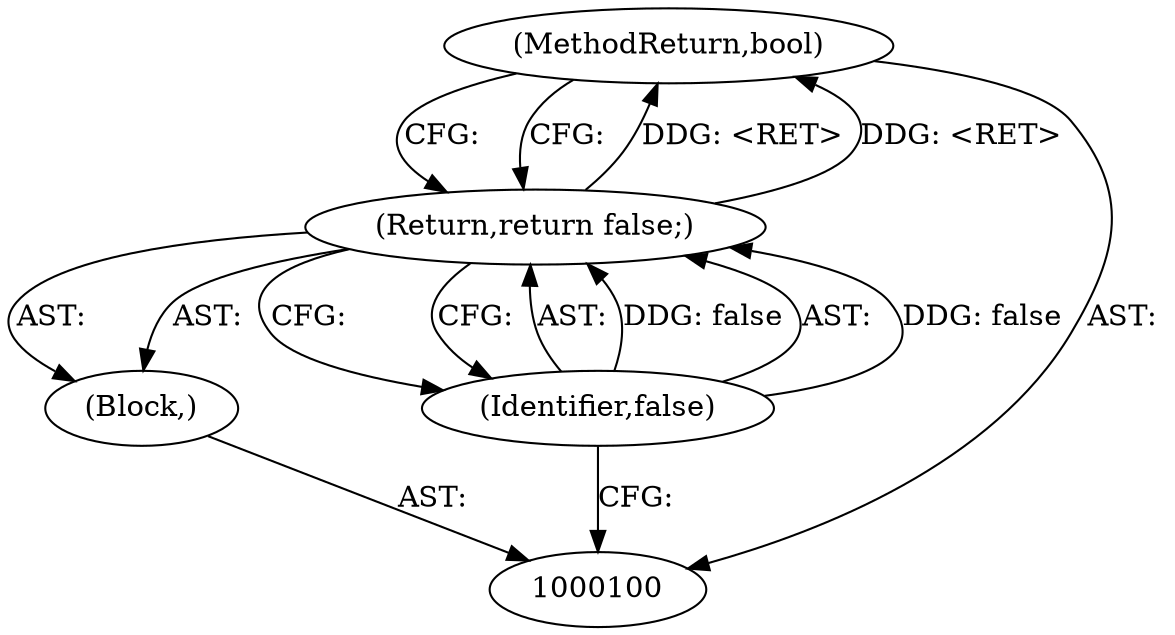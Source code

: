 digraph "1_Chrome_4afb628e068367d5b73440537555902cd12416f8_7" {
"1000104" [label="(MethodReturn,bool)"];
"1000101" [label="(Block,)"];
"1000102" [label="(Return,return false;)"];
"1000103" [label="(Identifier,false)"];
"1000104" -> "1000100"  [label="AST: "];
"1000104" -> "1000102"  [label="CFG: "];
"1000102" -> "1000104"  [label="DDG: <RET>"];
"1000101" -> "1000100"  [label="AST: "];
"1000102" -> "1000101"  [label="AST: "];
"1000102" -> "1000101"  [label="AST: "];
"1000102" -> "1000103"  [label="CFG: "];
"1000103" -> "1000102"  [label="AST: "];
"1000104" -> "1000102"  [label="CFG: "];
"1000102" -> "1000104"  [label="DDG: <RET>"];
"1000103" -> "1000102"  [label="DDG: false"];
"1000103" -> "1000102"  [label="AST: "];
"1000103" -> "1000100"  [label="CFG: "];
"1000102" -> "1000103"  [label="CFG: "];
"1000103" -> "1000102"  [label="DDG: false"];
}
